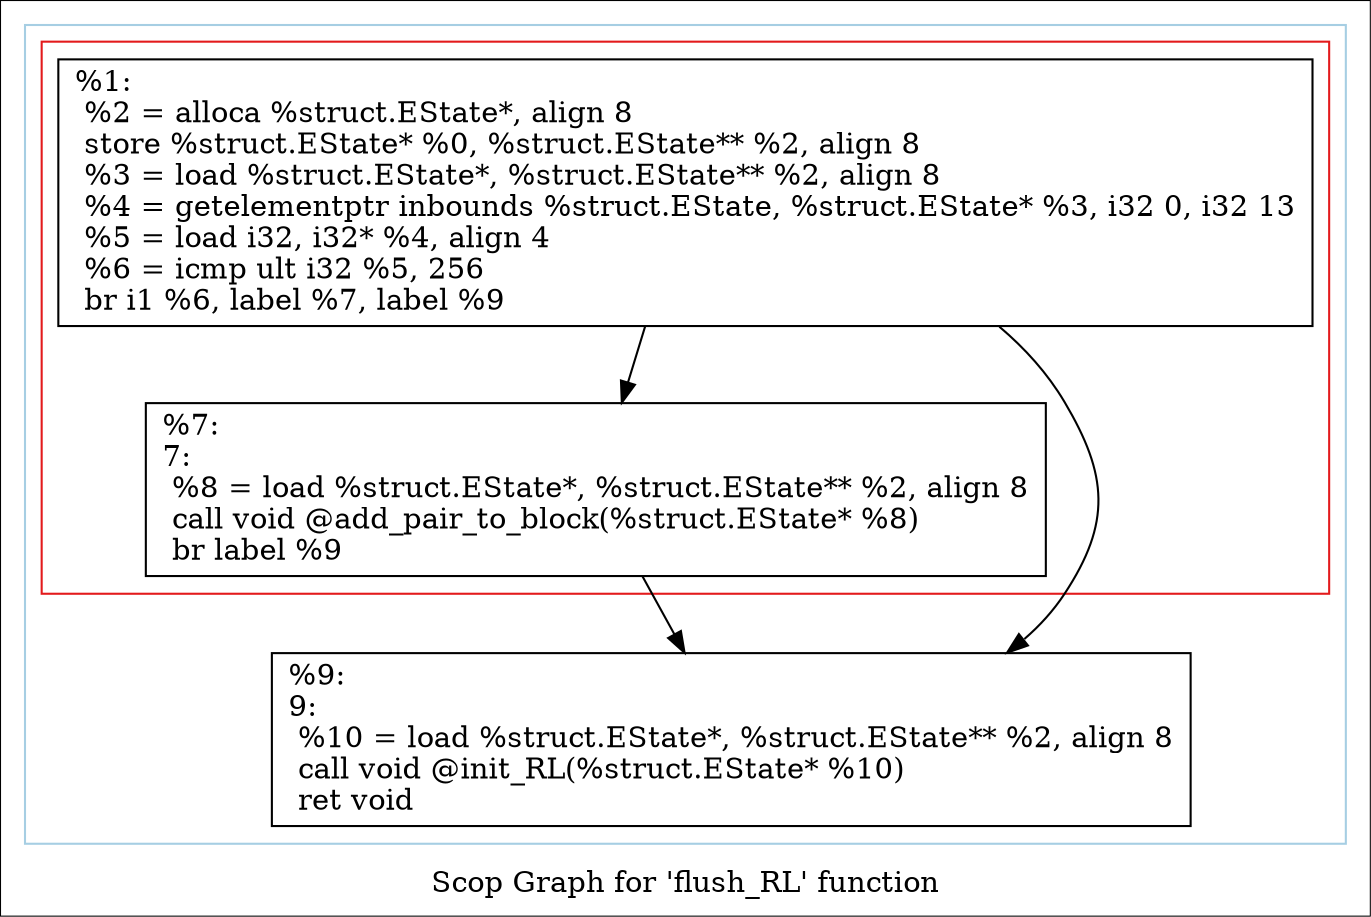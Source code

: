digraph "Scop Graph for 'flush_RL' function" {
	label="Scop Graph for 'flush_RL' function";

	Node0x27f1a60 [shape=record,label="{%1:\l  %2 = alloca %struct.EState*, align 8\l  store %struct.EState* %0, %struct.EState** %2, align 8\l  %3 = load %struct.EState*, %struct.EState** %2, align 8\l  %4 = getelementptr inbounds %struct.EState, %struct.EState* %3, i32 0, i32 13\l  %5 = load i32, i32* %4, align 4\l  %6 = icmp ult i32 %5, 256\l  br i1 %6, label %7, label %9\l}"];
	Node0x27f1a60 -> Node0x281f780;
	Node0x27f1a60 -> Node0x27cca40;
	Node0x281f780 [shape=record,label="{%7:\l7:                                                \l  %8 = load %struct.EState*, %struct.EState** %2, align 8\l  call void @add_pair_to_block(%struct.EState* %8)\l  br label %9\l}"];
	Node0x281f780 -> Node0x27cca40;
	Node0x27cca40 [shape=record,label="{%9:\l9:                                                \l  %10 = load %struct.EState*, %struct.EState** %2, align 8\l  call void @init_RL(%struct.EState* %10)\l  ret void\l}"];
	colorscheme = "paired12"
        subgraph cluster_0x2913710 {
          label = "";
          style = solid;
          color = 1
          subgraph cluster_0x29723f0 {
            label = "";
            style = solid;
            color = 6
            Node0x27f1a60;
            Node0x281f780;
          }
          Node0x27cca40;
        }
}
